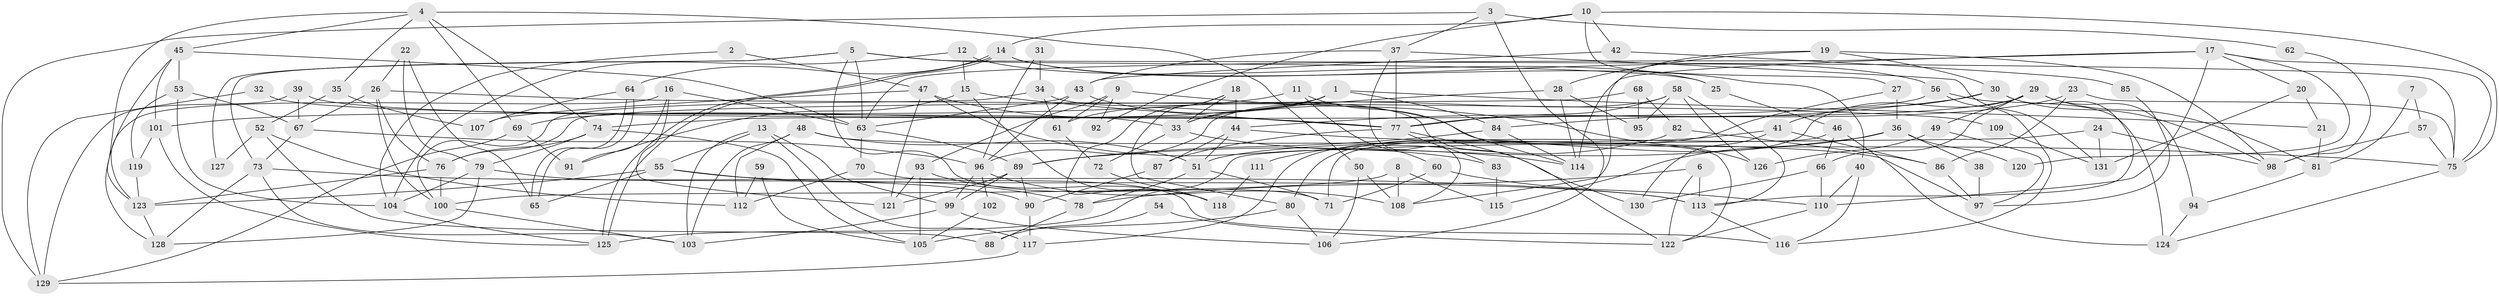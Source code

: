 // Generated by graph-tools (version 1.1) at 2025/02/03/09/25 03:02:04]
// undirected, 131 vertices, 262 edges
graph export_dot {
graph [start="1"]
  node [color=gray90,style=filled];
  1;
  2;
  3;
  4;
  5;
  6;
  7;
  8;
  9;
  10;
  11;
  12;
  13;
  14;
  15;
  16;
  17;
  18;
  19;
  20;
  21;
  22;
  23;
  24;
  25;
  26;
  27;
  28;
  29;
  30;
  31;
  32;
  33;
  34;
  35;
  36;
  37;
  38;
  39;
  40;
  41;
  42;
  43;
  44;
  45;
  46;
  47;
  48;
  49;
  50;
  51;
  52;
  53;
  54;
  55;
  56;
  57;
  58;
  59;
  60;
  61;
  62;
  63;
  64;
  65;
  66;
  67;
  68;
  69;
  70;
  71;
  72;
  73;
  74;
  75;
  76;
  77;
  78;
  79;
  80;
  81;
  82;
  83;
  84;
  85;
  86;
  87;
  88;
  89;
  90;
  91;
  92;
  93;
  94;
  95;
  96;
  97;
  98;
  99;
  100;
  101;
  102;
  103;
  104;
  105;
  106;
  107;
  108;
  109;
  110;
  111;
  112;
  113;
  114;
  115;
  116;
  117;
  118;
  119;
  120;
  121;
  122;
  123;
  124;
  125;
  126;
  127;
  128;
  129;
  130;
  131;
  1 -- 33;
  1 -- 69;
  1 -- 21;
  1 -- 61;
  1 -- 84;
  2 -- 47;
  2 -- 104;
  3 -- 37;
  3 -- 129;
  3 -- 62;
  3 -- 106;
  4 -- 123;
  4 -- 45;
  4 -- 35;
  4 -- 50;
  4 -- 69;
  4 -- 74;
  5 -- 25;
  5 -- 73;
  5 -- 63;
  5 -- 71;
  5 -- 75;
  5 -- 127;
  6 -- 113;
  6 -- 122;
  6 -- 78;
  7 -- 81;
  7 -- 57;
  8 -- 108;
  8 -- 115;
  8 -- 100;
  9 -- 93;
  9 -- 61;
  9 -- 92;
  9 -- 126;
  10 -- 14;
  10 -- 75;
  10 -- 27;
  10 -- 42;
  10 -- 92;
  11 -- 114;
  11 -- 101;
  11 -- 60;
  12 -- 15;
  12 -- 104;
  12 -- 25;
  13 -- 99;
  13 -- 55;
  13 -- 103;
  13 -- 117;
  14 -- 125;
  14 -- 125;
  14 -- 56;
  14 -- 40;
  14 -- 64;
  15 -- 77;
  15 -- 118;
  15 -- 91;
  16 -- 123;
  16 -- 63;
  16 -- 91;
  16 -- 121;
  17 -- 63;
  17 -- 110;
  17 -- 20;
  17 -- 75;
  17 -- 114;
  17 -- 120;
  18 -- 33;
  18 -- 118;
  18 -- 44;
  18 -- 80;
  19 -- 30;
  19 -- 108;
  19 -- 28;
  19 -- 98;
  20 -- 21;
  20 -- 131;
  21 -- 81;
  22 -- 26;
  22 -- 65;
  22 -- 79;
  23 -- 77;
  23 -- 75;
  23 -- 86;
  24 -- 125;
  24 -- 131;
  24 -- 98;
  25 -- 46;
  26 -- 67;
  26 -- 100;
  26 -- 76;
  26 -- 109;
  27 -- 117;
  27 -- 36;
  28 -- 114;
  28 -- 33;
  28 -- 95;
  29 -- 80;
  29 -- 49;
  29 -- 66;
  29 -- 81;
  29 -- 84;
  29 -- 94;
  30 -- 98;
  30 -- 44;
  30 -- 41;
  30 -- 113;
  31 -- 34;
  31 -- 96;
  32 -- 129;
  32 -- 33;
  33 -- 114;
  33 -- 72;
  34 -- 100;
  34 -- 122;
  34 -- 61;
  35 -- 107;
  35 -- 52;
  36 -- 89;
  36 -- 38;
  36 -- 115;
  36 -- 120;
  37 -- 77;
  37 -- 43;
  37 -- 108;
  37 -- 131;
  38 -- 97;
  39 -- 129;
  39 -- 77;
  39 -- 67;
  40 -- 110;
  40 -- 116;
  41 -- 51;
  41 -- 86;
  41 -- 130;
  42 -- 43;
  42 -- 85;
  43 -- 63;
  43 -- 96;
  43 -- 122;
  44 -- 75;
  44 -- 51;
  44 -- 87;
  45 -- 63;
  45 -- 128;
  45 -- 53;
  45 -- 101;
  46 -- 66;
  46 -- 124;
  46 -- 71;
  47 -- 77;
  47 -- 121;
  47 -- 83;
  47 -- 107;
  48 -- 103;
  48 -- 51;
  48 -- 97;
  48 -- 112;
  49 -- 97;
  49 -- 126;
  50 -- 108;
  50 -- 106;
  51 -- 71;
  51 -- 78;
  52 -- 112;
  52 -- 88;
  52 -- 127;
  53 -- 119;
  53 -- 67;
  53 -- 104;
  54 -- 122;
  54 -- 88;
  55 -- 78;
  55 -- 113;
  55 -- 65;
  55 -- 123;
  56 -- 74;
  56 -- 116;
  56 -- 124;
  57 -- 75;
  57 -- 98;
  58 -- 113;
  58 -- 96;
  58 -- 77;
  58 -- 95;
  58 -- 126;
  59 -- 105;
  59 -- 112;
  60 -- 71;
  60 -- 110;
  61 -- 72;
  62 -- 98;
  63 -- 89;
  63 -- 70;
  64 -- 65;
  64 -- 65;
  64 -- 107;
  66 -- 130;
  66 -- 110;
  67 -- 73;
  67 -- 96;
  68 -- 95;
  68 -- 76;
  68 -- 82;
  69 -- 91;
  69 -- 129;
  70 -- 116;
  70 -- 112;
  72 -- 118;
  73 -- 128;
  73 -- 103;
  73 -- 113;
  74 -- 76;
  74 -- 79;
  74 -- 105;
  75 -- 124;
  76 -- 100;
  76 -- 123;
  77 -- 87;
  77 -- 83;
  77 -- 130;
  78 -- 88;
  79 -- 90;
  79 -- 104;
  79 -- 128;
  80 -- 106;
  80 -- 105;
  81 -- 94;
  82 -- 86;
  82 -- 111;
  83 -- 115;
  84 -- 89;
  84 -- 114;
  85 -- 97;
  86 -- 97;
  87 -- 90;
  89 -- 99;
  89 -- 90;
  89 -- 121;
  90 -- 117;
  93 -- 121;
  93 -- 105;
  93 -- 118;
  94 -- 124;
  96 -- 99;
  96 -- 102;
  96 -- 108;
  99 -- 103;
  99 -- 106;
  100 -- 103;
  101 -- 125;
  101 -- 119;
  102 -- 105;
  104 -- 125;
  109 -- 131;
  110 -- 122;
  111 -- 118;
  113 -- 116;
  117 -- 129;
  119 -- 123;
  123 -- 128;
}
